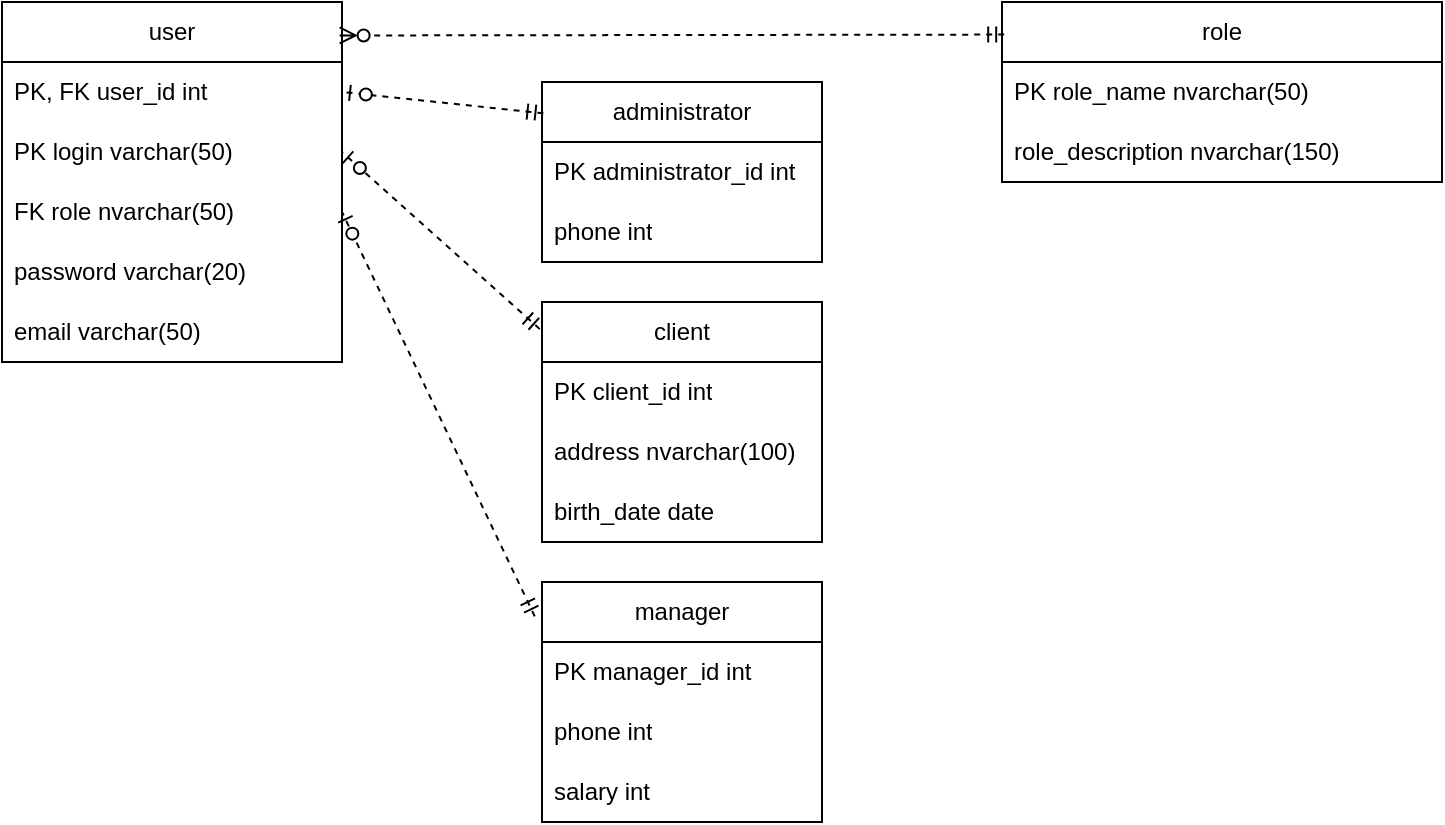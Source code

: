 <mxfile version="23.1.5" type="device">
  <diagram name="Страница — 1" id="SFCIHzlu91kjz6KSMM__">
    <mxGraphModel dx="1434" dy="844" grid="1" gridSize="10" guides="1" tooltips="1" connect="1" arrows="1" fold="1" page="1" pageScale="1" pageWidth="827" pageHeight="1169" math="0" shadow="0">
      <root>
        <mxCell id="0" />
        <mxCell id="1" parent="0" />
        <mxCell id="gSQlcD7QLnzV-weEtkHs-1" value="user" style="swimlane;fontStyle=0;childLayout=stackLayout;horizontal=1;startSize=30;horizontalStack=0;resizeParent=1;resizeParentMax=0;resizeLast=0;collapsible=1;marginBottom=0;whiteSpace=wrap;html=1;" parent="1" vertex="1">
          <mxGeometry x="10" y="120" width="170" height="180" as="geometry" />
        </mxCell>
        <mxCell id="gSQlcD7QLnzV-weEtkHs-19" value="PK, FK user_id int" style="text;strokeColor=none;fillColor=none;align=left;verticalAlign=middle;spacingLeft=4;spacingRight=4;overflow=hidden;points=[[0,0.5],[1,0.5]];portConstraint=eastwest;rotatable=0;whiteSpace=wrap;html=1;" parent="gSQlcD7QLnzV-weEtkHs-1" vertex="1">
          <mxGeometry y="30" width="170" height="30" as="geometry" />
        </mxCell>
        <mxCell id="gSQlcD7QLnzV-weEtkHs-2" value="PK login varchar(50)" style="text;strokeColor=none;fillColor=none;align=left;verticalAlign=middle;spacingLeft=4;spacingRight=4;overflow=hidden;points=[[0,0.5],[1,0.5]];portConstraint=eastwest;rotatable=0;whiteSpace=wrap;html=1;" parent="gSQlcD7QLnzV-weEtkHs-1" vertex="1">
          <mxGeometry y="60" width="170" height="30" as="geometry" />
        </mxCell>
        <mxCell id="gSQlcD7QLnzV-weEtkHs-3" value="FK role nvarchar(50)" style="text;strokeColor=none;fillColor=none;align=left;verticalAlign=middle;spacingLeft=4;spacingRight=4;overflow=hidden;points=[[0,0.5],[1,0.5]];portConstraint=eastwest;rotatable=0;whiteSpace=wrap;html=1;" parent="gSQlcD7QLnzV-weEtkHs-1" vertex="1">
          <mxGeometry y="90" width="170" height="30" as="geometry" />
        </mxCell>
        <mxCell id="gSQlcD7QLnzV-weEtkHs-4" value="password varchar(20)" style="text;strokeColor=none;fillColor=none;align=left;verticalAlign=middle;spacingLeft=4;spacingRight=4;overflow=hidden;points=[[0,0.5],[1,0.5]];portConstraint=eastwest;rotatable=0;whiteSpace=wrap;html=1;" parent="gSQlcD7QLnzV-weEtkHs-1" vertex="1">
          <mxGeometry y="120" width="170" height="30" as="geometry" />
        </mxCell>
        <mxCell id="gSQlcD7QLnzV-weEtkHs-5" value="email varchar(50)" style="text;strokeColor=none;fillColor=none;align=left;verticalAlign=middle;spacingLeft=4;spacingRight=4;overflow=hidden;points=[[0,0.5],[1,0.5]];portConstraint=eastwest;rotatable=0;whiteSpace=wrap;html=1;" parent="gSQlcD7QLnzV-weEtkHs-1" vertex="1">
          <mxGeometry y="150" width="170" height="30" as="geometry" />
        </mxCell>
        <mxCell id="gSQlcD7QLnzV-weEtkHs-6" value="role" style="swimlane;fontStyle=0;childLayout=stackLayout;horizontal=1;startSize=30;horizontalStack=0;resizeParent=1;resizeParentMax=0;resizeLast=0;collapsible=1;marginBottom=0;whiteSpace=wrap;html=1;" parent="1" vertex="1">
          <mxGeometry x="510" y="120" width="220" height="90" as="geometry" />
        </mxCell>
        <mxCell id="gSQlcD7QLnzV-weEtkHs-7" value="PK role_name nvarchar(50)" style="text;strokeColor=none;fillColor=none;align=left;verticalAlign=middle;spacingLeft=4;spacingRight=4;overflow=hidden;points=[[0,0.5],[1,0.5]];portConstraint=eastwest;rotatable=0;whiteSpace=wrap;html=1;" parent="gSQlcD7QLnzV-weEtkHs-6" vertex="1">
          <mxGeometry y="30" width="220" height="30" as="geometry" />
        </mxCell>
        <mxCell id="gSQlcD7QLnzV-weEtkHs-8" value="role_description nvarchar(150)" style="text;strokeColor=none;fillColor=none;align=left;verticalAlign=middle;spacingLeft=4;spacingRight=4;overflow=hidden;points=[[0,0.5],[1,0.5]];portConstraint=eastwest;rotatable=0;whiteSpace=wrap;html=1;" parent="gSQlcD7QLnzV-weEtkHs-6" vertex="1">
          <mxGeometry y="60" width="220" height="30" as="geometry" />
        </mxCell>
        <mxCell id="gSQlcD7QLnzV-weEtkHs-9" value="" style="fontSize=12;html=1;endArrow=ERzeroToMany;startArrow=ERmandOne;rounded=0;startFill=0;endFill=0;entryX=0.993;entryY=0.093;entryDx=0;entryDy=0;entryPerimeter=0;dashed=1;exitX=0.005;exitY=0.181;exitDx=0;exitDy=0;exitPerimeter=0;" parent="1" source="gSQlcD7QLnzV-weEtkHs-6" target="gSQlcD7QLnzV-weEtkHs-1" edge="1">
          <mxGeometry width="100" height="100" relative="1" as="geometry">
            <mxPoint x="309" y="137" as="sourcePoint" />
            <mxPoint x="221" y="130" as="targetPoint" />
          </mxGeometry>
        </mxCell>
        <mxCell id="gSQlcD7QLnzV-weEtkHs-10" value="client" style="swimlane;fontStyle=0;childLayout=stackLayout;horizontal=1;startSize=30;horizontalStack=0;resizeParent=1;resizeParentMax=0;resizeLast=0;collapsible=1;marginBottom=0;whiteSpace=wrap;html=1;" parent="1" vertex="1">
          <mxGeometry x="280" y="270" width="140" height="120" as="geometry" />
        </mxCell>
        <mxCell id="gSQlcD7QLnzV-weEtkHs-21" value="PK client_id int" style="text;strokeColor=none;fillColor=none;align=left;verticalAlign=middle;spacingLeft=4;spacingRight=4;overflow=hidden;points=[[0,0.5],[1,0.5]];portConstraint=eastwest;rotatable=0;whiteSpace=wrap;html=1;" parent="gSQlcD7QLnzV-weEtkHs-10" vertex="1">
          <mxGeometry y="30" width="140" height="30" as="geometry" />
        </mxCell>
        <mxCell id="gSQlcD7QLnzV-weEtkHs-11" value="address nvarchar(100)" style="text;strokeColor=none;fillColor=none;align=left;verticalAlign=middle;spacingLeft=4;spacingRight=4;overflow=hidden;points=[[0,0.5],[1,0.5]];portConstraint=eastwest;rotatable=0;whiteSpace=wrap;html=1;" parent="gSQlcD7QLnzV-weEtkHs-10" vertex="1">
          <mxGeometry y="60" width="140" height="30" as="geometry" />
        </mxCell>
        <mxCell id="gSQlcD7QLnzV-weEtkHs-12" value="birth_date date" style="text;strokeColor=none;fillColor=none;align=left;verticalAlign=middle;spacingLeft=4;spacingRight=4;overflow=hidden;points=[[0,0.5],[1,0.5]];portConstraint=eastwest;rotatable=0;whiteSpace=wrap;html=1;" parent="gSQlcD7QLnzV-weEtkHs-10" vertex="1">
          <mxGeometry y="90" width="140" height="30" as="geometry" />
        </mxCell>
        <mxCell id="gSQlcD7QLnzV-weEtkHs-13" value="administrator" style="swimlane;fontStyle=0;childLayout=stackLayout;horizontal=1;startSize=30;horizontalStack=0;resizeParent=1;resizeParentMax=0;resizeLast=0;collapsible=1;marginBottom=0;whiteSpace=wrap;html=1;" parent="1" vertex="1">
          <mxGeometry x="280" y="160" width="140" height="90" as="geometry" />
        </mxCell>
        <mxCell id="gSQlcD7QLnzV-weEtkHs-20" value="&lt;span style=&quot;background-color: transparent; color: light-dark(rgb(0, 0, 0), rgb(255, 255, 255));&quot;&gt;PK administrator_id int&lt;/span&gt;" style="text;strokeColor=none;fillColor=none;align=left;verticalAlign=middle;spacingLeft=4;spacingRight=4;overflow=hidden;points=[[0,0.5],[1,0.5]];portConstraint=eastwest;rotatable=0;whiteSpace=wrap;html=1;" parent="gSQlcD7QLnzV-weEtkHs-13" vertex="1">
          <mxGeometry y="30" width="140" height="30" as="geometry" />
        </mxCell>
        <mxCell id="gSQlcD7QLnzV-weEtkHs-14" value="phone int" style="text;strokeColor=none;fillColor=none;align=left;verticalAlign=middle;spacingLeft=4;spacingRight=4;overflow=hidden;points=[[0,0.5],[1,0.5]];portConstraint=eastwest;rotatable=0;whiteSpace=wrap;html=1;" parent="gSQlcD7QLnzV-weEtkHs-13" vertex="1">
          <mxGeometry y="60" width="140" height="30" as="geometry" />
        </mxCell>
        <mxCell id="gSQlcD7QLnzV-weEtkHs-16" value="manager" style="swimlane;fontStyle=0;childLayout=stackLayout;horizontal=1;startSize=30;horizontalStack=0;resizeParent=1;resizeParentMax=0;resizeLast=0;collapsible=1;marginBottom=0;whiteSpace=wrap;html=1;" parent="1" vertex="1">
          <mxGeometry x="280" y="410" width="140" height="120" as="geometry" />
        </mxCell>
        <mxCell id="gSQlcD7QLnzV-weEtkHs-22" value="PK manager_id int" style="text;strokeColor=none;fillColor=none;align=left;verticalAlign=middle;spacingLeft=4;spacingRight=4;overflow=hidden;points=[[0,0.5],[1,0.5]];portConstraint=eastwest;rotatable=0;whiteSpace=wrap;html=1;" parent="gSQlcD7QLnzV-weEtkHs-16" vertex="1">
          <mxGeometry y="30" width="140" height="30" as="geometry" />
        </mxCell>
        <mxCell id="gSQlcD7QLnzV-weEtkHs-17" value="phone int" style="text;strokeColor=none;fillColor=none;align=left;verticalAlign=middle;spacingLeft=4;spacingRight=4;overflow=hidden;points=[[0,0.5],[1,0.5]];portConstraint=eastwest;rotatable=0;whiteSpace=wrap;html=1;" parent="gSQlcD7QLnzV-weEtkHs-16" vertex="1">
          <mxGeometry y="60" width="140" height="30" as="geometry" />
        </mxCell>
        <mxCell id="gSQlcD7QLnzV-weEtkHs-18" value="salary int" style="text;strokeColor=none;fillColor=none;align=left;verticalAlign=middle;spacingLeft=4;spacingRight=4;overflow=hidden;points=[[0,0.5],[1,0.5]];portConstraint=eastwest;rotatable=0;whiteSpace=wrap;html=1;" parent="gSQlcD7QLnzV-weEtkHs-16" vertex="1">
          <mxGeometry y="90" width="140" height="30" as="geometry" />
        </mxCell>
        <mxCell id="gSQlcD7QLnzV-weEtkHs-24" value="" style="fontSize=12;html=1;endArrow=ERzeroToOne;startArrow=ERmandOne;rounded=0;entryX=1;entryY=0.5;entryDx=0;entryDy=0;exitX=0.005;exitY=0.174;exitDx=0;exitDy=0;exitPerimeter=0;dashed=1;" parent="1" source="gSQlcD7QLnzV-weEtkHs-13" target="gSQlcD7QLnzV-weEtkHs-19" edge="1">
          <mxGeometry width="100" height="100" relative="1" as="geometry">
            <mxPoint x="260" y="180" as="sourcePoint" />
            <mxPoint x="400" y="290" as="targetPoint" />
          </mxGeometry>
        </mxCell>
        <mxCell id="gSQlcD7QLnzV-weEtkHs-25" value="" style="fontSize=12;html=1;endArrow=ERzeroToOne;startArrow=ERmandOne;rounded=0;exitX=-0.026;exitY=0.143;exitDx=0;exitDy=0;exitPerimeter=0;entryX=1;entryY=0.5;entryDx=0;entryDy=0;dashed=1;" parent="1" source="gSQlcD7QLnzV-weEtkHs-16" target="gSQlcD7QLnzV-weEtkHs-3" edge="1">
          <mxGeometry width="100" height="100" relative="1" as="geometry">
            <mxPoint x="230" y="200" as="sourcePoint" />
            <mxPoint x="200" y="250" as="targetPoint" />
          </mxGeometry>
        </mxCell>
        <mxCell id="gSQlcD7QLnzV-weEtkHs-26" value="" style="fontSize=12;html=1;endArrow=ERzeroToOne;startArrow=ERmandOne;rounded=0;exitX=-0.008;exitY=0.113;exitDx=0;exitDy=0;exitPerimeter=0;entryX=1;entryY=0.5;entryDx=0;entryDy=0;dashed=1;" parent="1" source="gSQlcD7QLnzV-weEtkHs-10" target="gSQlcD7QLnzV-weEtkHs-2" edge="1">
          <mxGeometry width="100" height="100" relative="1" as="geometry">
            <mxPoint x="230" y="200" as="sourcePoint" />
            <mxPoint x="210" y="210" as="targetPoint" />
          </mxGeometry>
        </mxCell>
      </root>
    </mxGraphModel>
  </diagram>
</mxfile>
